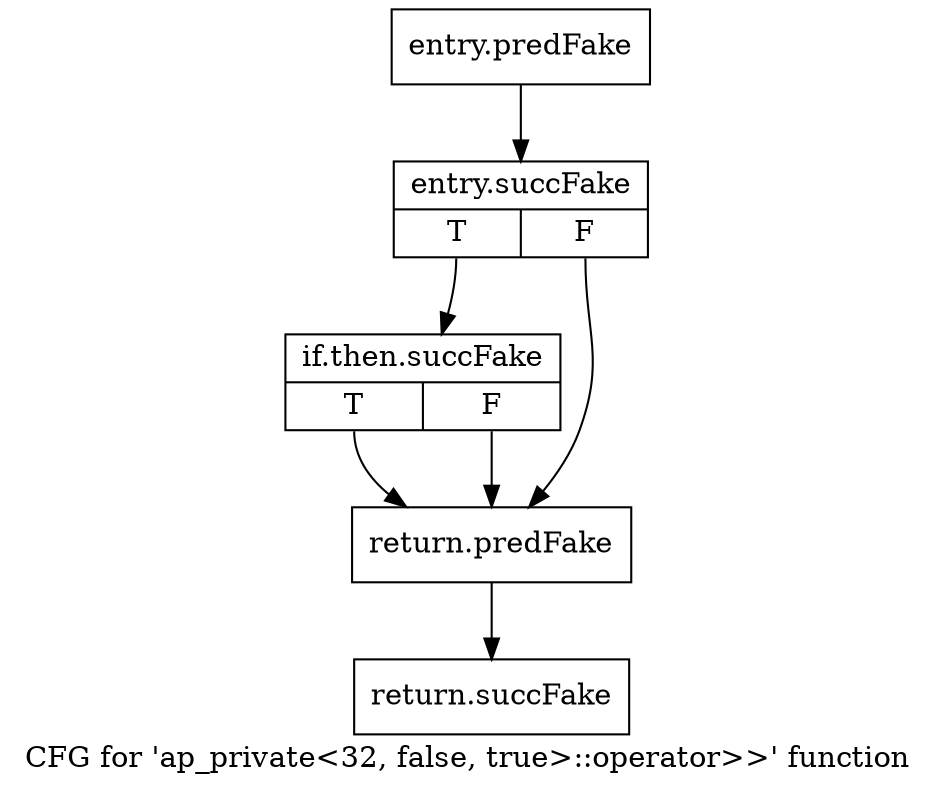 digraph "CFG for 'ap_private\<32, false, true\>::operator\>\>' function" {
	label="CFG for 'ap_private\<32, false, true\>::operator\>\>' function";

	Node0x58bdfd0 [shape=record,filename="",linenumber="",label="{entry.predFake}"];
	Node0x58bdfd0 -> Node0x5abb880[ callList="" memoryops="" filename="/home/omerfaruk/tools/Xilinx/Vitis_HLS/2023.2/include/etc/ap_private.h" execusionnum="0"];
	Node0x5abb880 [shape=record,filename="/home/omerfaruk/tools/Xilinx/Vitis_HLS/2023.2/include/etc/ap_private.h",linenumber="2667",label="{entry.succFake|{<s0>T|<s1>F}}"];
	Node0x5abb880:s0 -> Node0x5abc9a0[ callList="" memoryops="" filename="/home/omerfaruk/tools/Xilinx/Vitis_HLS/2023.2/include/etc/ap_private.h" execusionnum="0"];
	Node0x5abb880:s1 -> Node0x58be4a0[ callList="" memoryops="" filename="/home/omerfaruk/tools/Xilinx/Vitis_HLS/2023.2/include/etc/ap_private.h" execusionnum="0"];
	Node0x5abc9a0 [shape=record,filename="/home/omerfaruk/tools/Xilinx/Vitis_HLS/2023.2/include/etc/ap_private.h",linenumber="2667",label="{if.then.succFake|{<s0>T|<s1>F}}"];
	Node0x5abc9a0:s0 -> Node0x58be4a0[ callList="" memoryops="" filename="/home/omerfaruk/tools/Xilinx/Vitis_HLS/2023.2/include/etc/ap_private.h" execusionnum="0"];
	Node0x5abc9a0:s1 -> Node0x58be4a0[ callList="" memoryops="" filename="/home/omerfaruk/tools/Xilinx/Vitis_HLS/2023.2/include/etc/ap_private.h" execusionnum="0"];
	Node0x58be4a0 [shape=record,filename="/home/omerfaruk/tools/Xilinx/Vitis_HLS/2023.2/include/etc/ap_private.h",linenumber="2667",label="{return.predFake}"];
	Node0x58be4a0 -> Node0x5abcb60[ callList="" memoryops="" filename="/home/omerfaruk/tools/Xilinx/Vitis_HLS/2023.2/include/etc/ap_private.h" execusionnum="0"];
	Node0x5abcb60 [shape=record,filename="/home/omerfaruk/tools/Xilinx/Vitis_HLS/2023.2/include/etc/ap_private.h",linenumber="2667",label="{return.succFake}"];
}
